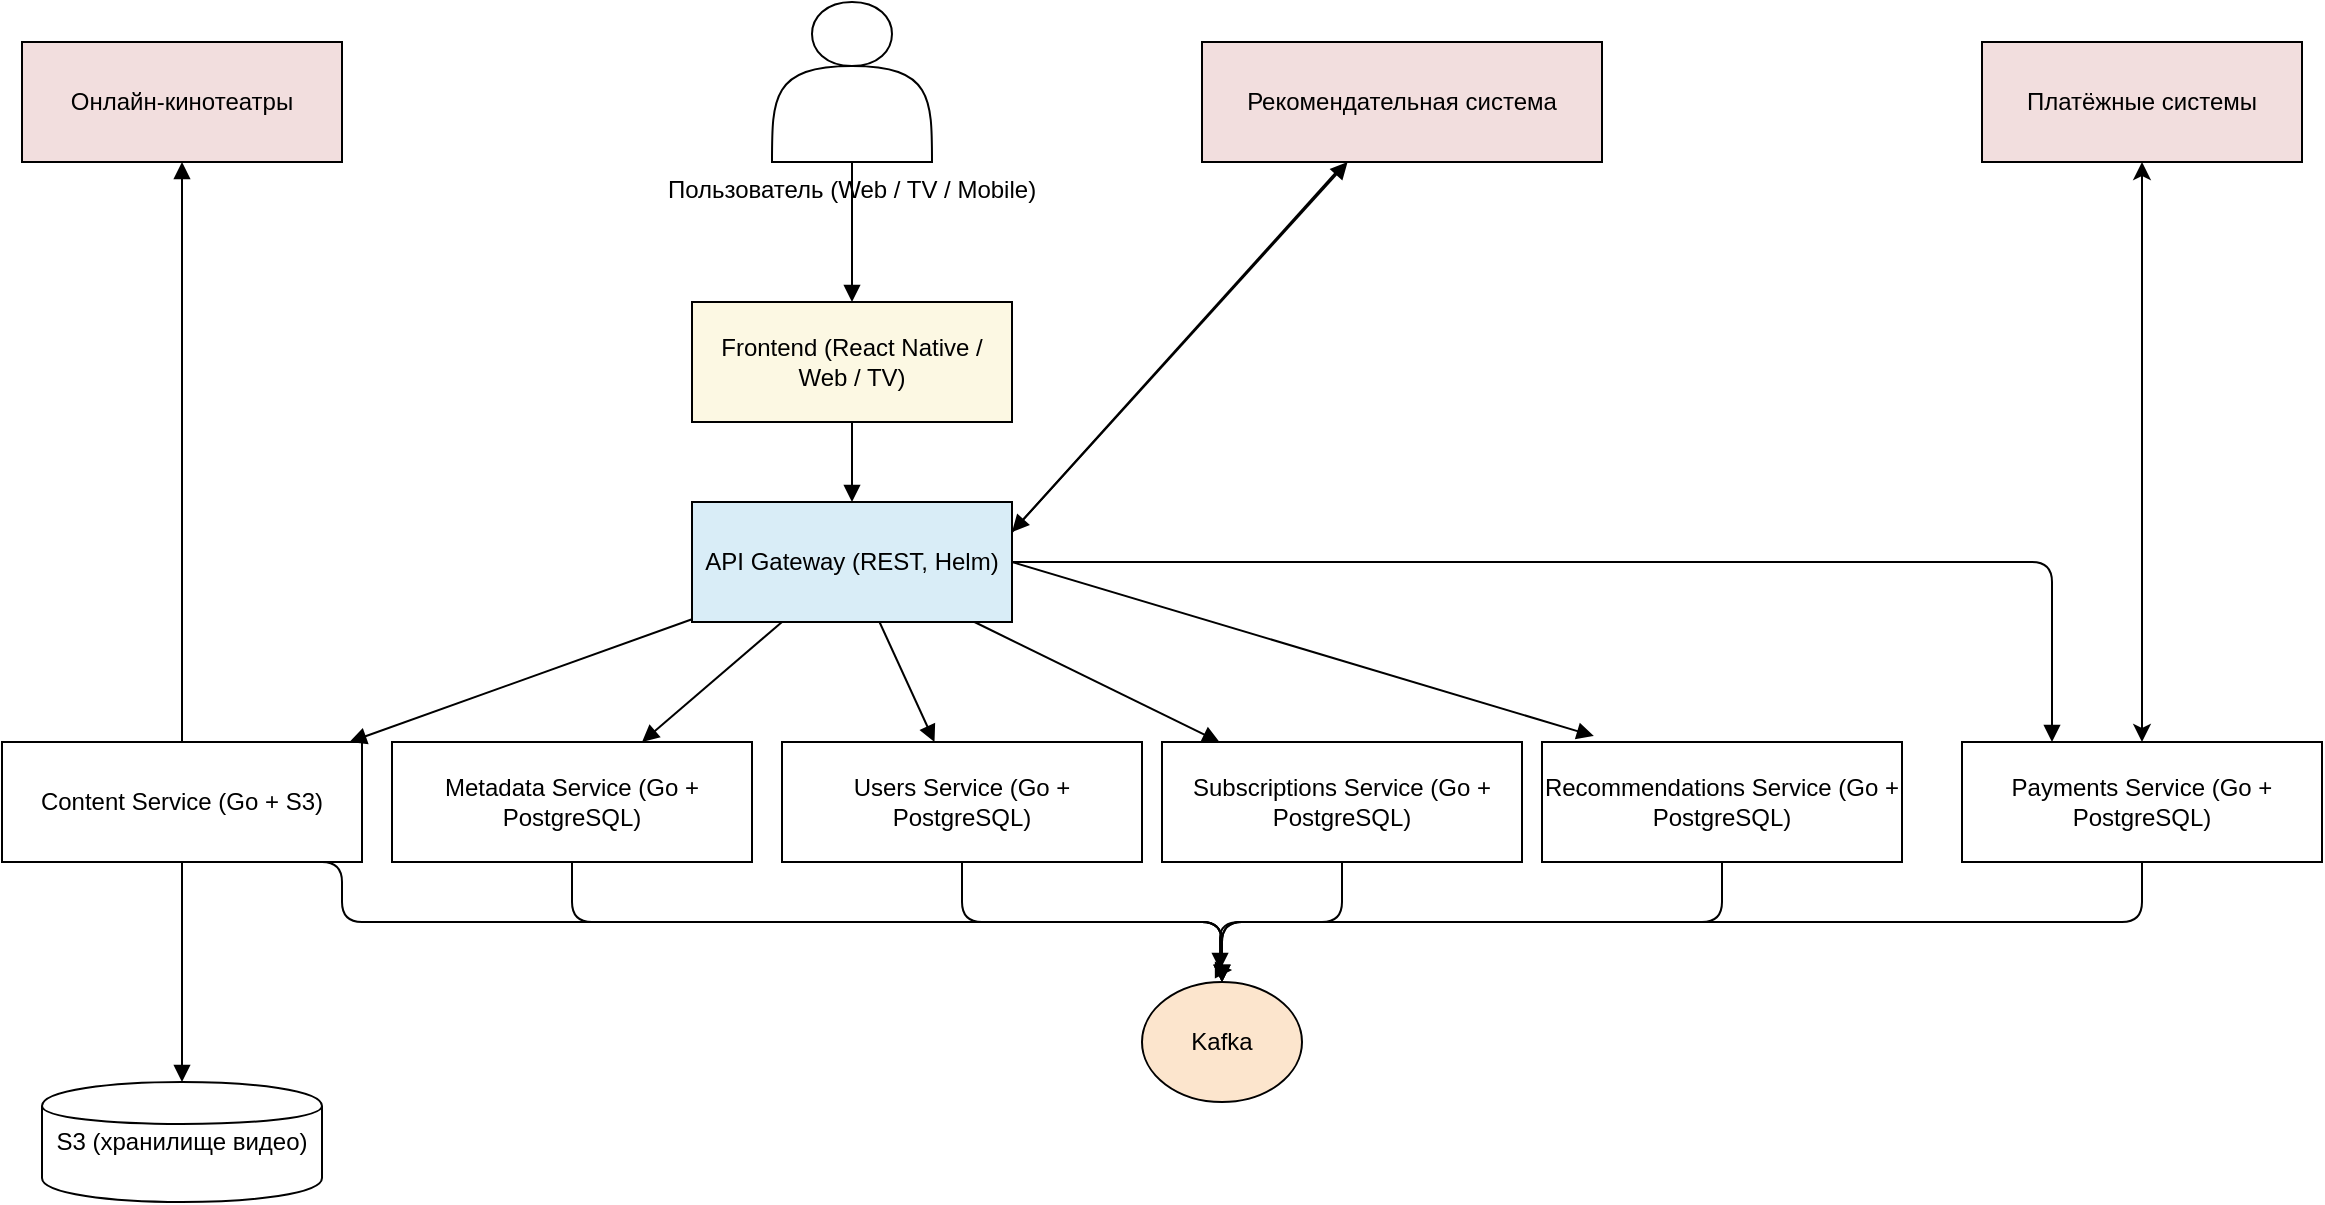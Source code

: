 <mxfile version="28.0.7">
  <diagram name="Page-1" id="LQrka3RXtTwaJQfLbMm_">
    <mxGraphModel dx="2066" dy="819" grid="0" gridSize="10" guides="0" tooltips="1" connect="0" arrows="0" fold="1" page="1" pageScale="1" pageWidth="850" pageHeight="1100" math="0" shadow="0">
      <root>
        <mxCell id="0" />
        <mxCell id="1" parent="0" />
        <mxCell id="UJHYyGYnTlQYwypEruZN-3" value="Пользователь (Web / TV / Mobile)" style="shape=actor;verticalLabelPosition=bottom;verticalAlign=top;" vertex="1" parent="1">
          <mxGeometry x="403" y="13" width="80" height="80" as="geometry" />
        </mxCell>
        <mxCell id="UJHYyGYnTlQYwypEruZN-4" value="Frontend (React Native / Web / TV)" style="shape=rectangle;whiteSpace=wrap;html=1;fillColor=#FCF8E3;" vertex="1" parent="1">
          <mxGeometry x="363" y="163" width="160" height="60" as="geometry" />
        </mxCell>
        <mxCell id="UJHYyGYnTlQYwypEruZN-5" value="API Gateway (REST, Helm)" style="shape=rectangle;whiteSpace=wrap;html=1;fillColor=#D9EDF7;" vertex="1" parent="1">
          <mxGeometry x="363" y="263" width="160" height="60" as="geometry" />
        </mxCell>
        <mxCell id="UJHYyGYnTlQYwypEruZN-6" value="Users Service (Go + PostgreSQL)" style="shape=rectangle;whiteSpace=wrap;html=1;" vertex="1" parent="1">
          <mxGeometry x="408" y="383" width="180" height="60" as="geometry" />
        </mxCell>
        <mxCell id="UJHYyGYnTlQYwypEruZN-7" value="Subscriptions Service (Go + PostgreSQL)" style="shape=rectangle;whiteSpace=wrap;html=1;" vertex="1" parent="1">
          <mxGeometry x="598" y="383" width="180" height="60" as="geometry" />
        </mxCell>
        <mxCell id="UJHYyGYnTlQYwypEruZN-8" value="Metadata Service (Go + PostgreSQL)" style="shape=rectangle;whiteSpace=wrap;html=1;" vertex="1" parent="1">
          <mxGeometry x="213" y="383" width="180" height="60" as="geometry" />
        </mxCell>
        <mxCell id="UJHYyGYnTlQYwypEruZN-9" value="Content Service (Go + S3)" style="shape=rectangle;whiteSpace=wrap;html=1;" vertex="1" parent="1">
          <mxGeometry x="18" y="383" width="180" height="60" as="geometry" />
        </mxCell>
        <mxCell id="UJHYyGYnTlQYwypEruZN-10" value="Kafka" style="ellipse;whiteSpace=wrap;html=1;fillColor=#FCE5CD;" vertex="1" parent="1">
          <mxGeometry x="588" y="503" width="80" height="60" as="geometry" />
        </mxCell>
        <mxCell id="UJHYyGYnTlQYwypEruZN-11" value="Рекомендательная система" style="shape=rectangle;whiteSpace=wrap;html=1;fillColor=#F2DEDE;" vertex="1" parent="1">
          <mxGeometry x="618" y="33" width="200" height="60" as="geometry" />
        </mxCell>
        <mxCell id="UJHYyGYnTlQYwypEruZN-12" value="Платёжные системы" style="shape=rectangle;whiteSpace=wrap;html=1;fillColor=#F2DEDE;" vertex="1" parent="1">
          <mxGeometry x="1008" y="33" width="160" height="60" as="geometry" />
        </mxCell>
        <mxCell id="UJHYyGYnTlQYwypEruZN-13" value="S3 (хранилище видео)" style="shape=cylinder;whiteSpace=wrap;html=1;" vertex="1" parent="1">
          <mxGeometry x="38" y="553" width="140" height="60" as="geometry" />
        </mxCell>
        <mxCell id="UJHYyGYnTlQYwypEruZN-14" value="Онлайн-кинотеатры" style="shape=rectangle;whiteSpace=wrap;html=1;fillColor=#F2DEDE;" vertex="1" parent="1">
          <mxGeometry x="28" y="33" width="160" height="60" as="geometry" />
        </mxCell>
        <mxCell id="UJHYyGYnTlQYwypEruZN-15" style="endArrow=block" edge="1" parent="1" source="UJHYyGYnTlQYwypEruZN-3" target="UJHYyGYnTlQYwypEruZN-4">
          <mxGeometry relative="1" as="geometry" />
        </mxCell>
        <mxCell id="UJHYyGYnTlQYwypEruZN-16" style="endArrow=block" edge="1" parent="1" source="UJHYyGYnTlQYwypEruZN-4" target="UJHYyGYnTlQYwypEruZN-5">
          <mxGeometry relative="1" as="geometry" />
        </mxCell>
        <mxCell id="UJHYyGYnTlQYwypEruZN-17" style="endArrow=block" edge="1" parent="1" source="UJHYyGYnTlQYwypEruZN-5" target="UJHYyGYnTlQYwypEruZN-6">
          <mxGeometry relative="1" as="geometry" />
        </mxCell>
        <mxCell id="UJHYyGYnTlQYwypEruZN-18" style="endArrow=block" edge="1" parent="1" source="UJHYyGYnTlQYwypEruZN-5" target="UJHYyGYnTlQYwypEruZN-7">
          <mxGeometry relative="1" as="geometry" />
        </mxCell>
        <mxCell id="UJHYyGYnTlQYwypEruZN-19" style="endArrow=block;entryX=0.25;entryY=0;entryDx=0;entryDy=0;edgeStyle=orthogonalEdgeStyle;" edge="1" parent="1" source="UJHYyGYnTlQYwypEruZN-5" target="UJHYyGYnTlQYwypEruZN-29">
          <mxGeometry relative="1" as="geometry" />
        </mxCell>
        <mxCell id="UJHYyGYnTlQYwypEruZN-20" style="endArrow=block" edge="1" parent="1" source="UJHYyGYnTlQYwypEruZN-5" target="UJHYyGYnTlQYwypEruZN-8">
          <mxGeometry relative="1" as="geometry" />
        </mxCell>
        <mxCell id="UJHYyGYnTlQYwypEruZN-21" style="endArrow=block" edge="1" parent="1" source="UJHYyGYnTlQYwypEruZN-5" target="UJHYyGYnTlQYwypEruZN-9">
          <mxGeometry relative="1" as="geometry" />
        </mxCell>
        <mxCell id="UJHYyGYnTlQYwypEruZN-22" style="endArrow=block;edgeStyle=orthogonalEdgeStyle;" edge="1" parent="1" source="UJHYyGYnTlQYwypEruZN-6" target="UJHYyGYnTlQYwypEruZN-10">
          <mxGeometry relative="1" as="geometry" />
        </mxCell>
        <mxCell id="UJHYyGYnTlQYwypEruZN-23" style="endArrow=block;edgeStyle=orthogonalEdgeStyle;" edge="1" parent="1" source="UJHYyGYnTlQYwypEruZN-7" target="UJHYyGYnTlQYwypEruZN-10">
          <mxGeometry relative="1" as="geometry" />
        </mxCell>
        <mxCell id="UJHYyGYnTlQYwypEruZN-24" style="endArrow=block;edgeStyle=orthogonalEdgeStyle;" edge="1" parent="1" source="UJHYyGYnTlQYwypEruZN-29" target="UJHYyGYnTlQYwypEruZN-10">
          <mxGeometry relative="1" as="geometry">
            <Array as="points">
              <mxPoint x="1088" y="473" />
              <mxPoint x="628" y="473" />
            </Array>
          </mxGeometry>
        </mxCell>
        <mxCell id="UJHYyGYnTlQYwypEruZN-25" style="endArrow=block;edgeStyle=orthogonalEdgeStyle;" edge="1" parent="1" source="UJHYyGYnTlQYwypEruZN-8" target="UJHYyGYnTlQYwypEruZN-10">
          <mxGeometry relative="1" as="geometry">
            <Array as="points">
              <mxPoint x="303" y="473" />
              <mxPoint x="628" y="473" />
            </Array>
          </mxGeometry>
        </mxCell>
        <mxCell id="UJHYyGYnTlQYwypEruZN-26" style="endArrow=block;exitX=1;exitY=0.25;exitDx=0;exitDy=0;" edge="1" parent="1" source="UJHYyGYnTlQYwypEruZN-5" target="UJHYyGYnTlQYwypEruZN-11">
          <mxGeometry relative="1" as="geometry" />
        </mxCell>
        <mxCell id="UJHYyGYnTlQYwypEruZN-27" style="endArrow=block" edge="1" parent="1" source="UJHYyGYnTlQYwypEruZN-9" target="UJHYyGYnTlQYwypEruZN-13">
          <mxGeometry relative="1" as="geometry" />
        </mxCell>
        <mxCell id="UJHYyGYnTlQYwypEruZN-28" style="endArrow=block;edgeStyle=orthogonalEdgeStyle;" edge="1" parent="1" source="UJHYyGYnTlQYwypEruZN-9" target="UJHYyGYnTlQYwypEruZN-14">
          <mxGeometry relative="1" as="geometry" />
        </mxCell>
        <mxCell id="UJHYyGYnTlQYwypEruZN-29" value="Payments Service (Go + PostgreSQL)" style="shape=rectangle;whiteSpace=wrap;html=1;" vertex="1" parent="1">
          <mxGeometry x="998" y="383" width="180" height="60" as="geometry" />
        </mxCell>
        <mxCell id="UJHYyGYnTlQYwypEruZN-30" style="endArrow=block;exitX=0.5;exitY=1;exitDx=0;exitDy=0;entryX=0.563;entryY=-0.1;entryDx=0;entryDy=0;edgeStyle=orthogonalEdgeStyle;entryPerimeter=0;" edge="1" parent="1" source="UJHYyGYnTlQYwypEruZN-9" target="UJHYyGYnTlQYwypEruZN-10">
          <mxGeometry relative="1" as="geometry">
            <mxPoint x="538" y="493" as="sourcePoint" />
            <mxPoint x="746" y="570" as="targetPoint" />
            <Array as="points">
              <mxPoint x="188" y="443" />
              <mxPoint x="188" y="473" />
              <mxPoint x="628" y="473" />
              <mxPoint x="628" y="497" />
            </Array>
          </mxGeometry>
        </mxCell>
        <mxCell id="UJHYyGYnTlQYwypEruZN-31" value="" style="endArrow=block;exitX=0.345;exitY=1.05;exitDx=0;exitDy=0;exitPerimeter=0;entryX=1;entryY=0.25;entryDx=0;entryDy=0;" edge="1" parent="1" source="UJHYyGYnTlQYwypEruZN-11" target="UJHYyGYnTlQYwypEruZN-5">
          <mxGeometry relative="1" as="geometry">
            <mxPoint x="748" y="528" as="sourcePoint" />
            <mxPoint x="658" y="283" as="targetPoint" />
          </mxGeometry>
        </mxCell>
        <mxCell id="UJHYyGYnTlQYwypEruZN-32" value="Recommendations Service (Go + PostgreSQL)" style="shape=rectangle;whiteSpace=wrap;html=1;" vertex="1" parent="1">
          <mxGeometry x="788" y="383" width="180" height="60" as="geometry" />
        </mxCell>
        <mxCell id="UJHYyGYnTlQYwypEruZN-33" style="endArrow=block;entryX=0.144;entryY=-0.05;entryDx=0;entryDy=0;entryPerimeter=0;exitX=1;exitY=0.5;exitDx=0;exitDy=0;" edge="1" parent="1" source="UJHYyGYnTlQYwypEruZN-5" target="UJHYyGYnTlQYwypEruZN-32">
          <mxGeometry relative="1" as="geometry">
            <mxPoint x="528" y="313" as="sourcePoint" />
            <mxPoint x="1173" y="421" as="targetPoint" />
          </mxGeometry>
        </mxCell>
        <mxCell id="UJHYyGYnTlQYwypEruZN-34" style="endArrow=block;edgeStyle=orthogonalEdgeStyle;entryX=0.488;entryY=-0.1;entryDx=0;entryDy=0;entryPerimeter=0;exitX=0.5;exitY=1;exitDx=0;exitDy=0;" edge="1" parent="1" source="UJHYyGYnTlQYwypEruZN-32" target="UJHYyGYnTlQYwypEruZN-10">
          <mxGeometry relative="1" as="geometry">
            <mxPoint x="778" y="493" as="sourcePoint" />
            <mxPoint x="718" y="553" as="targetPoint" />
          </mxGeometry>
        </mxCell>
        <mxCell id="UJHYyGYnTlQYwypEruZN-35" value="" style="endArrow=classic;startArrow=classic;html=1;rounded=0;exitX=0.5;exitY=0;exitDx=0;exitDy=0;entryX=0.5;entryY=1;entryDx=0;entryDy=0;" edge="1" parent="1" source="UJHYyGYnTlQYwypEruZN-29" target="UJHYyGYnTlQYwypEruZN-12">
          <mxGeometry width="50" height="50" relative="1" as="geometry">
            <mxPoint x="1048" y="193" as="sourcePoint" />
            <mxPoint x="1098" y="143" as="targetPoint" />
          </mxGeometry>
        </mxCell>
      </root>
    </mxGraphModel>
  </diagram>
</mxfile>

